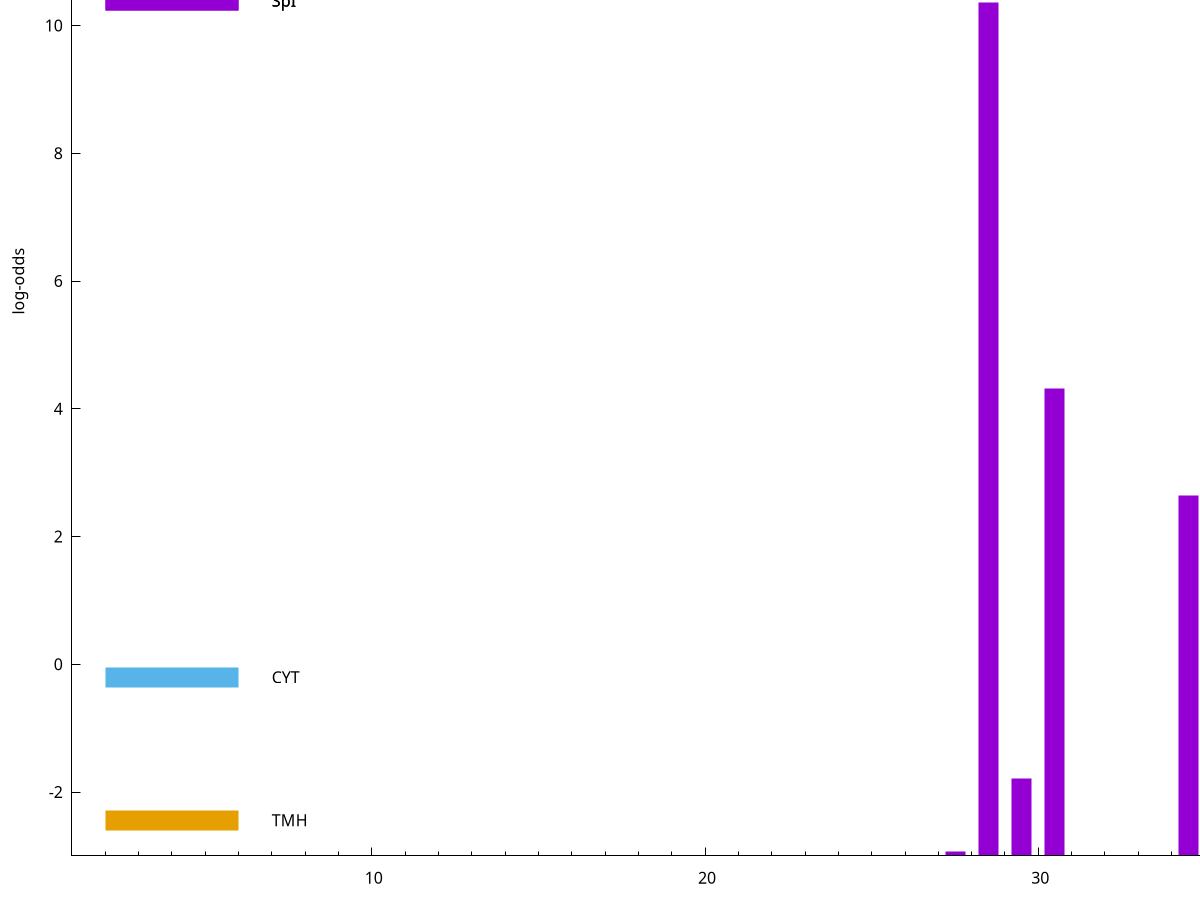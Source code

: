 set title "LipoP predictions for SRR5666568.gff"
set size 2., 1.4
set xrange [1:70] 
set mxtics 10
set yrange [-3:15]
set y2range [0:18]
set ylabel "log-odds"
set term postscript eps color solid "Helvetica" 30
set output "SRR5666568.gff482.eps"
set arrow from 2,10.3894 to 6,10.3894 nohead lt 1 lw 20
set label "SpI" at 7,10.3894
set arrow from 2,-0.200913 to 6,-0.200913 nohead lt 3 lw 20
set label "CYT" at 7,-0.200913
set arrow from 2,-2.43952 to 6,-2.43952 nohead lt 4 lw 20
set label "TMH" at 7,-2.43952
set arrow from 2,10.3894 to 6,10.3894 nohead lt 1 lw 20
set label "SpI" at 7,10.3894
# NOTE: The scores below are the log-odds scores with the threshold
# NOTE: subtracted (a hack to make gnuplot make the histogram all
# NOTE: look nice).
plot "-" axes x1y2 title "" with impulses lt 1 lw 20
28.500000 13.359800
30.500000 7.322150
34.500000 5.635780
35.500000 2.086679
29.500000 1.212190
27.500000 0.075550
e
exit
